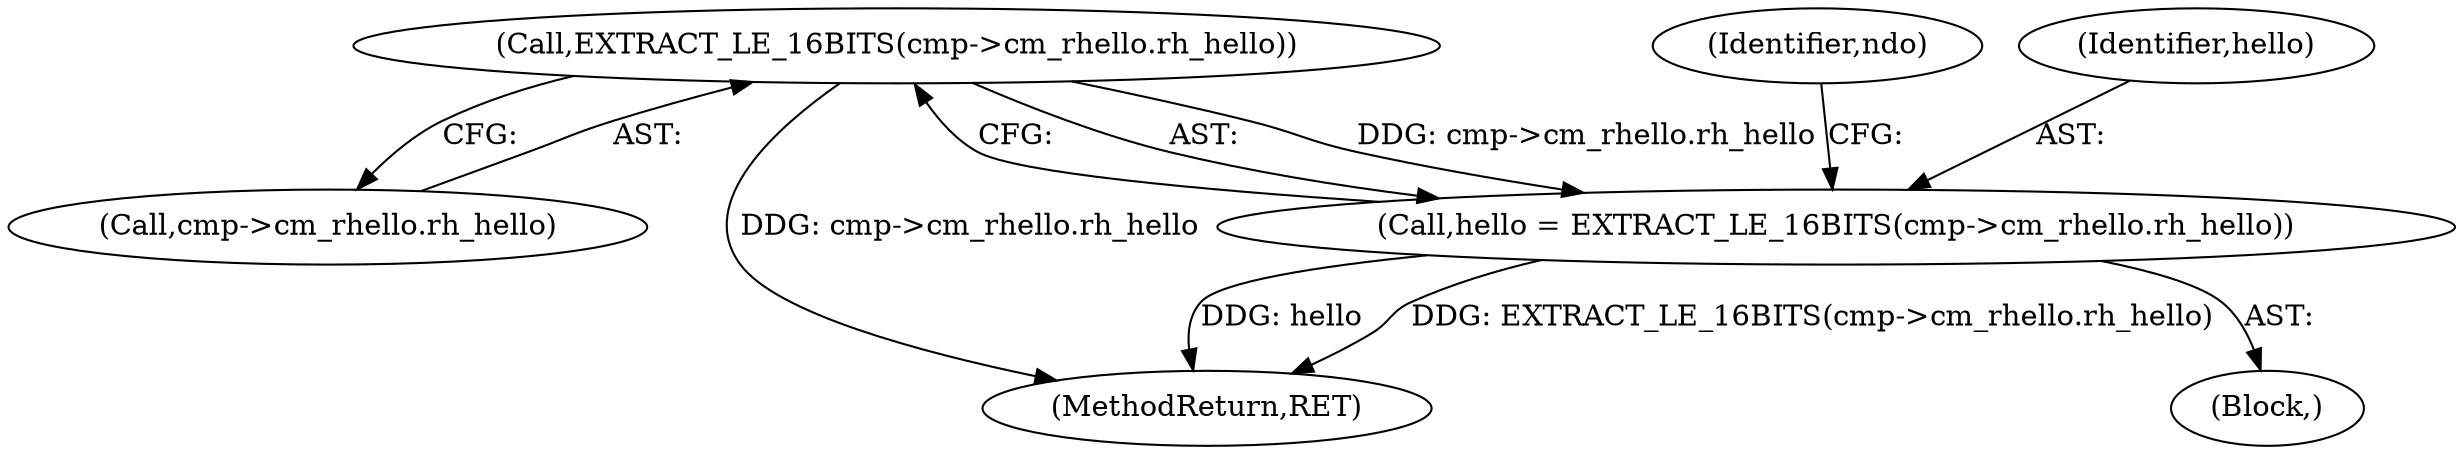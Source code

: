 digraph "0_tcpdump_c6e0531b5def26ecf912e8de6ade86cbdaed3751_0@pointer" {
"1000511" [label="(Call,EXTRACT_LE_16BITS(cmp->cm_rhello.rh_hello))"];
"1000509" [label="(Call,hello = EXTRACT_LE_16BITS(cmp->cm_rhello.rh_hello))"];
"1000512" [label="(Call,cmp->cm_rhello.rh_hello)"];
"1000722" [label="(MethodReturn,RET)"];
"1000509" [label="(Call,hello = EXTRACT_LE_16BITS(cmp->cm_rhello.rh_hello))"];
"1000518" [label="(Identifier,ndo)"];
"1000511" [label="(Call,EXTRACT_LE_16BITS(cmp->cm_rhello.rh_hello))"];
"1000146" [label="(Block,)"];
"1000510" [label="(Identifier,hello)"];
"1000511" -> "1000509"  [label="AST: "];
"1000511" -> "1000512"  [label="CFG: "];
"1000512" -> "1000511"  [label="AST: "];
"1000509" -> "1000511"  [label="CFG: "];
"1000511" -> "1000722"  [label="DDG: cmp->cm_rhello.rh_hello"];
"1000511" -> "1000509"  [label="DDG: cmp->cm_rhello.rh_hello"];
"1000509" -> "1000146"  [label="AST: "];
"1000510" -> "1000509"  [label="AST: "];
"1000518" -> "1000509"  [label="CFG: "];
"1000509" -> "1000722"  [label="DDG: EXTRACT_LE_16BITS(cmp->cm_rhello.rh_hello)"];
"1000509" -> "1000722"  [label="DDG: hello"];
}
